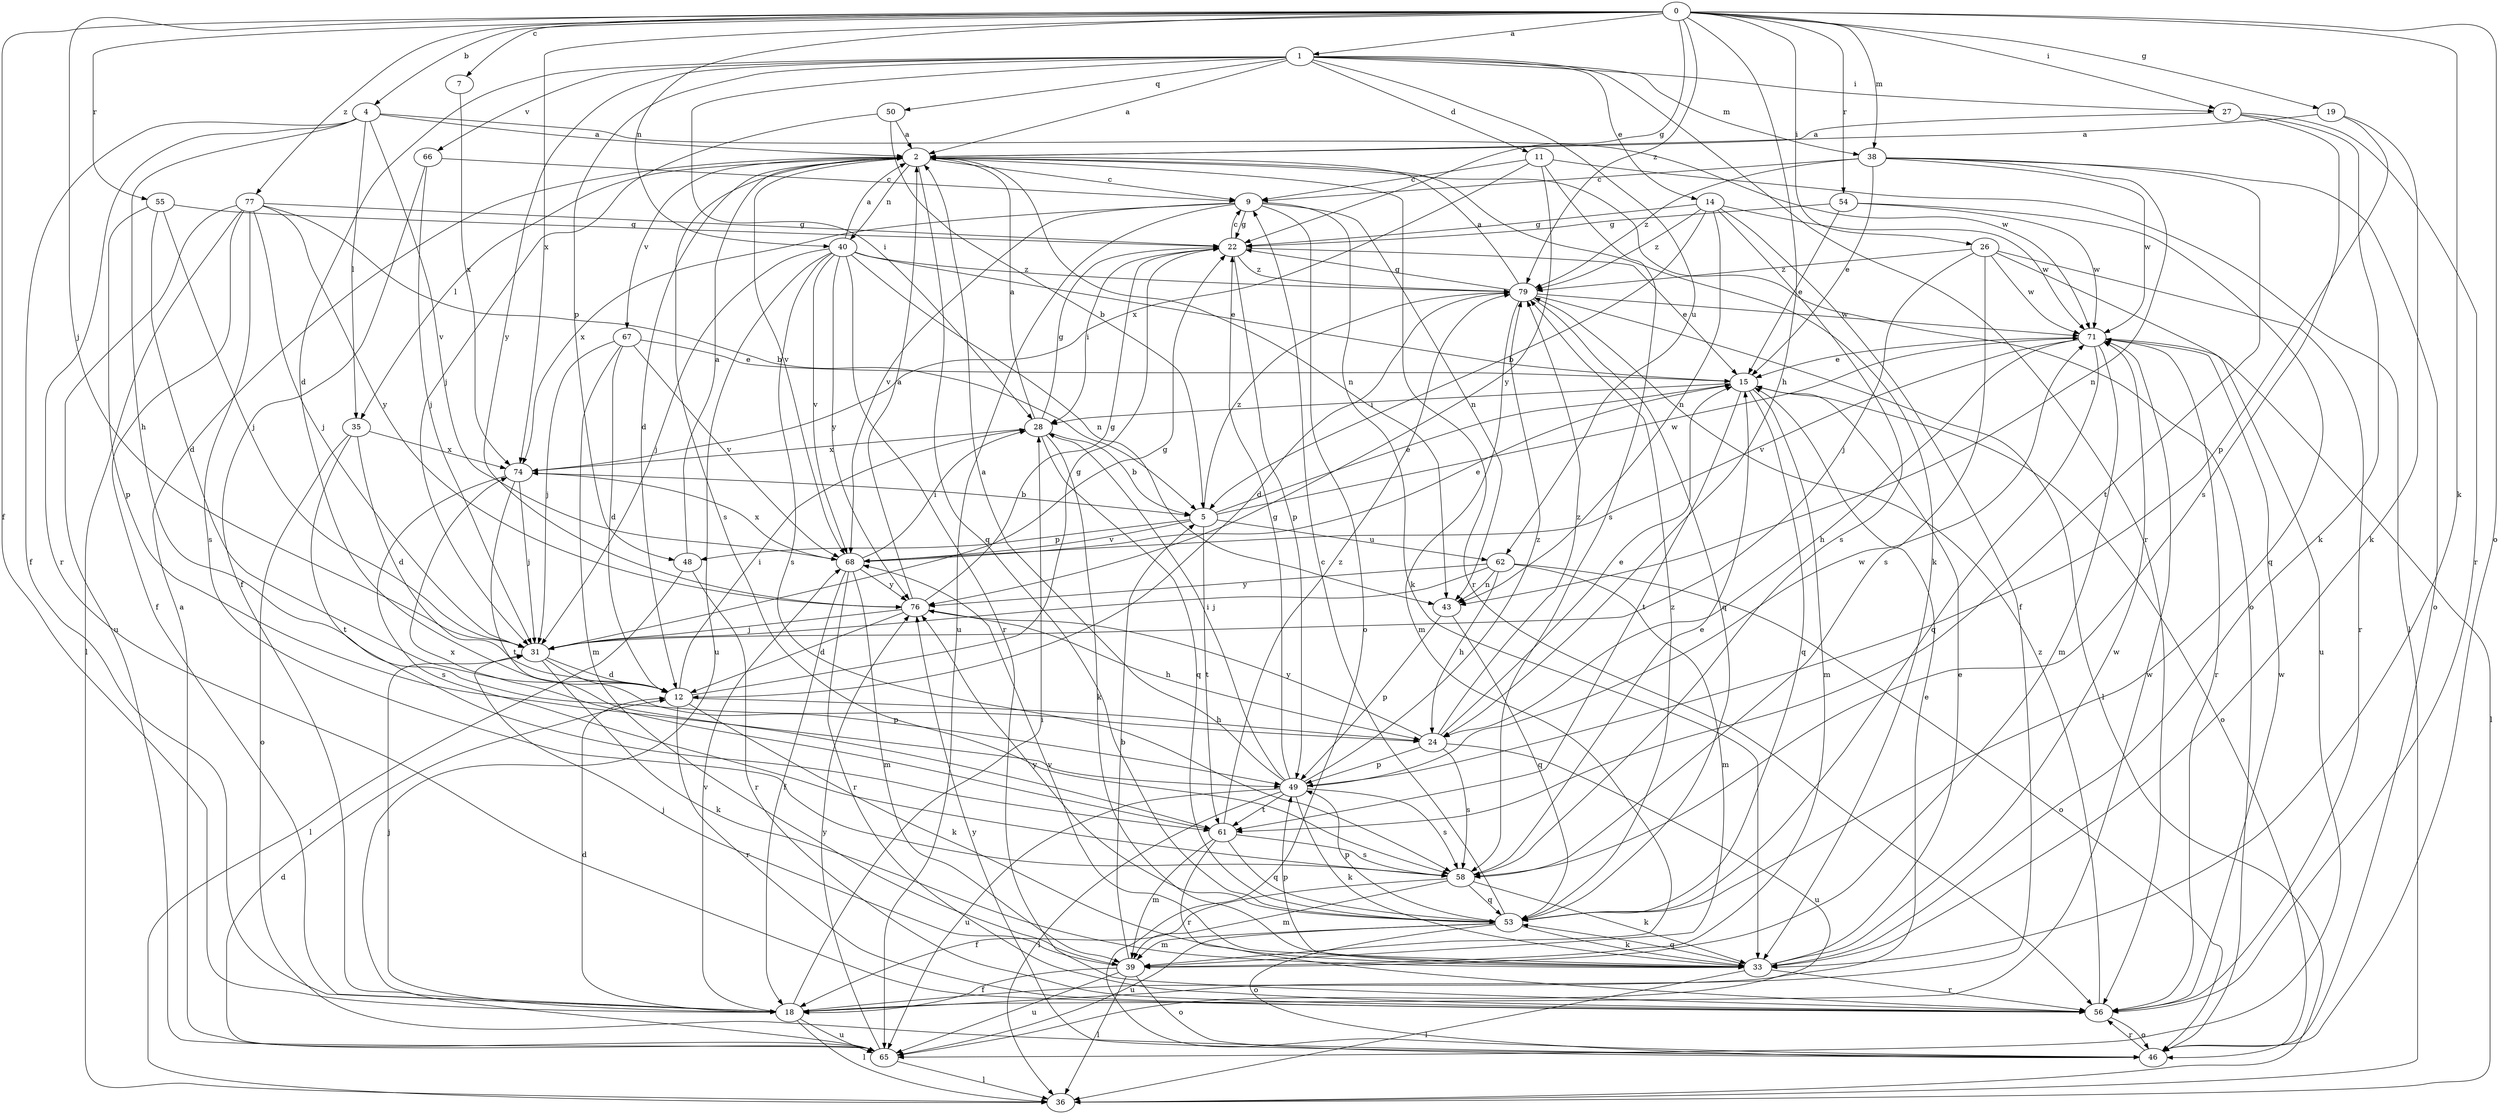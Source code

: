 strict digraph  {
0;
1;
2;
4;
5;
7;
9;
11;
12;
14;
15;
18;
19;
22;
24;
26;
27;
28;
31;
33;
35;
36;
38;
39;
40;
43;
46;
48;
49;
50;
53;
54;
55;
56;
58;
61;
62;
65;
66;
67;
68;
71;
74;
76;
77;
79;
0 -> 1  [label=a];
0 -> 4  [label=b];
0 -> 7  [label=c];
0 -> 18  [label=f];
0 -> 19  [label=g];
0 -> 22  [label=g];
0 -> 24  [label=h];
0 -> 26  [label=i];
0 -> 27  [label=i];
0 -> 31  [label=j];
0 -> 33  [label=k];
0 -> 38  [label=m];
0 -> 40  [label=n];
0 -> 46  [label=o];
0 -> 54  [label=r];
0 -> 55  [label=r];
0 -> 74  [label=x];
0 -> 77  [label=z];
0 -> 79  [label=z];
1 -> 2  [label=a];
1 -> 11  [label=d];
1 -> 12  [label=d];
1 -> 14  [label=e];
1 -> 27  [label=i];
1 -> 28  [label=i];
1 -> 38  [label=m];
1 -> 48  [label=p];
1 -> 50  [label=q];
1 -> 56  [label=r];
1 -> 62  [label=u];
1 -> 66  [label=v];
1 -> 76  [label=y];
2 -> 9  [label=c];
2 -> 12  [label=d];
2 -> 33  [label=k];
2 -> 35  [label=l];
2 -> 40  [label=n];
2 -> 43  [label=n];
2 -> 46  [label=o];
2 -> 53  [label=q];
2 -> 56  [label=r];
2 -> 58  [label=s];
2 -> 67  [label=v];
2 -> 68  [label=v];
4 -> 2  [label=a];
4 -> 18  [label=f];
4 -> 24  [label=h];
4 -> 35  [label=l];
4 -> 56  [label=r];
4 -> 68  [label=v];
4 -> 71  [label=w];
5 -> 15  [label=e];
5 -> 48  [label=p];
5 -> 61  [label=t];
5 -> 62  [label=u];
5 -> 68  [label=v];
5 -> 71  [label=w];
5 -> 79  [label=z];
7 -> 74  [label=x];
9 -> 22  [label=g];
9 -> 33  [label=k];
9 -> 43  [label=n];
9 -> 46  [label=o];
9 -> 65  [label=u];
9 -> 68  [label=v];
9 -> 74  [label=x];
11 -> 9  [label=c];
11 -> 36  [label=l];
11 -> 58  [label=s];
11 -> 74  [label=x];
11 -> 76  [label=y];
12 -> 22  [label=g];
12 -> 24  [label=h];
12 -> 28  [label=i];
12 -> 33  [label=k];
12 -> 56  [label=r];
14 -> 5  [label=b];
14 -> 18  [label=f];
14 -> 22  [label=g];
14 -> 43  [label=n];
14 -> 58  [label=s];
14 -> 71  [label=w];
14 -> 79  [label=z];
15 -> 28  [label=i];
15 -> 39  [label=m];
15 -> 46  [label=o];
15 -> 53  [label=q];
15 -> 61  [label=t];
18 -> 12  [label=d];
18 -> 15  [label=e];
18 -> 28  [label=i];
18 -> 31  [label=j];
18 -> 36  [label=l];
18 -> 65  [label=u];
18 -> 68  [label=v];
18 -> 71  [label=w];
19 -> 2  [label=a];
19 -> 33  [label=k];
19 -> 49  [label=p];
22 -> 9  [label=c];
22 -> 15  [label=e];
22 -> 28  [label=i];
22 -> 49  [label=p];
22 -> 79  [label=z];
24 -> 15  [label=e];
24 -> 49  [label=p];
24 -> 58  [label=s];
24 -> 65  [label=u];
24 -> 76  [label=y];
24 -> 79  [label=z];
26 -> 31  [label=j];
26 -> 56  [label=r];
26 -> 58  [label=s];
26 -> 65  [label=u];
26 -> 71  [label=w];
26 -> 79  [label=z];
27 -> 2  [label=a];
27 -> 33  [label=k];
27 -> 56  [label=r];
27 -> 58  [label=s];
28 -> 2  [label=a];
28 -> 5  [label=b];
28 -> 22  [label=g];
28 -> 33  [label=k];
28 -> 53  [label=q];
28 -> 74  [label=x];
31 -> 12  [label=d];
31 -> 22  [label=g];
31 -> 33  [label=k];
31 -> 49  [label=p];
33 -> 15  [label=e];
33 -> 36  [label=l];
33 -> 49  [label=p];
33 -> 53  [label=q];
33 -> 56  [label=r];
33 -> 68  [label=v];
33 -> 71  [label=w];
35 -> 12  [label=d];
35 -> 46  [label=o];
35 -> 61  [label=t];
35 -> 74  [label=x];
38 -> 9  [label=c];
38 -> 15  [label=e];
38 -> 43  [label=n];
38 -> 46  [label=o];
38 -> 61  [label=t];
38 -> 71  [label=w];
38 -> 79  [label=z];
39 -> 5  [label=b];
39 -> 18  [label=f];
39 -> 31  [label=j];
39 -> 36  [label=l];
39 -> 46  [label=o];
39 -> 65  [label=u];
40 -> 2  [label=a];
40 -> 15  [label=e];
40 -> 31  [label=j];
40 -> 43  [label=n];
40 -> 56  [label=r];
40 -> 58  [label=s];
40 -> 65  [label=u];
40 -> 68  [label=v];
40 -> 76  [label=y];
40 -> 79  [label=z];
43 -> 49  [label=p];
43 -> 53  [label=q];
46 -> 56  [label=r];
46 -> 76  [label=y];
48 -> 2  [label=a];
48 -> 36  [label=l];
48 -> 56  [label=r];
49 -> 2  [label=a];
49 -> 22  [label=g];
49 -> 28  [label=i];
49 -> 33  [label=k];
49 -> 36  [label=l];
49 -> 58  [label=s];
49 -> 61  [label=t];
49 -> 65  [label=u];
49 -> 71  [label=w];
49 -> 79  [label=z];
50 -> 2  [label=a];
50 -> 5  [label=b];
50 -> 31  [label=j];
53 -> 9  [label=c];
53 -> 33  [label=k];
53 -> 39  [label=m];
53 -> 46  [label=o];
53 -> 49  [label=p];
53 -> 65  [label=u];
53 -> 76  [label=y];
53 -> 79  [label=z];
54 -> 15  [label=e];
54 -> 22  [label=g];
54 -> 53  [label=q];
54 -> 71  [label=w];
55 -> 12  [label=d];
55 -> 22  [label=g];
55 -> 31  [label=j];
55 -> 49  [label=p];
56 -> 46  [label=o];
56 -> 71  [label=w];
56 -> 79  [label=z];
58 -> 15  [label=e];
58 -> 18  [label=f];
58 -> 33  [label=k];
58 -> 39  [label=m];
58 -> 53  [label=q];
61 -> 39  [label=m];
61 -> 53  [label=q];
61 -> 56  [label=r];
61 -> 58  [label=s];
61 -> 74  [label=x];
61 -> 79  [label=z];
62 -> 24  [label=h];
62 -> 31  [label=j];
62 -> 39  [label=m];
62 -> 43  [label=n];
62 -> 46  [label=o];
62 -> 76  [label=y];
65 -> 2  [label=a];
65 -> 12  [label=d];
65 -> 36  [label=l];
65 -> 76  [label=y];
66 -> 9  [label=c];
66 -> 18  [label=f];
66 -> 31  [label=j];
67 -> 12  [label=d];
67 -> 15  [label=e];
67 -> 31  [label=j];
67 -> 39  [label=m];
67 -> 68  [label=v];
68 -> 15  [label=e];
68 -> 18  [label=f];
68 -> 28  [label=i];
68 -> 39  [label=m];
68 -> 56  [label=r];
68 -> 74  [label=x];
68 -> 76  [label=y];
71 -> 15  [label=e];
71 -> 24  [label=h];
71 -> 36  [label=l];
71 -> 39  [label=m];
71 -> 53  [label=q];
71 -> 56  [label=r];
71 -> 68  [label=v];
74 -> 5  [label=b];
74 -> 31  [label=j];
74 -> 58  [label=s];
74 -> 61  [label=t];
76 -> 2  [label=a];
76 -> 12  [label=d];
76 -> 22  [label=g];
76 -> 24  [label=h];
76 -> 31  [label=j];
77 -> 5  [label=b];
77 -> 18  [label=f];
77 -> 22  [label=g];
77 -> 31  [label=j];
77 -> 36  [label=l];
77 -> 58  [label=s];
77 -> 65  [label=u];
77 -> 76  [label=y];
79 -> 2  [label=a];
79 -> 12  [label=d];
79 -> 22  [label=g];
79 -> 36  [label=l];
79 -> 39  [label=m];
79 -> 53  [label=q];
79 -> 71  [label=w];
}
